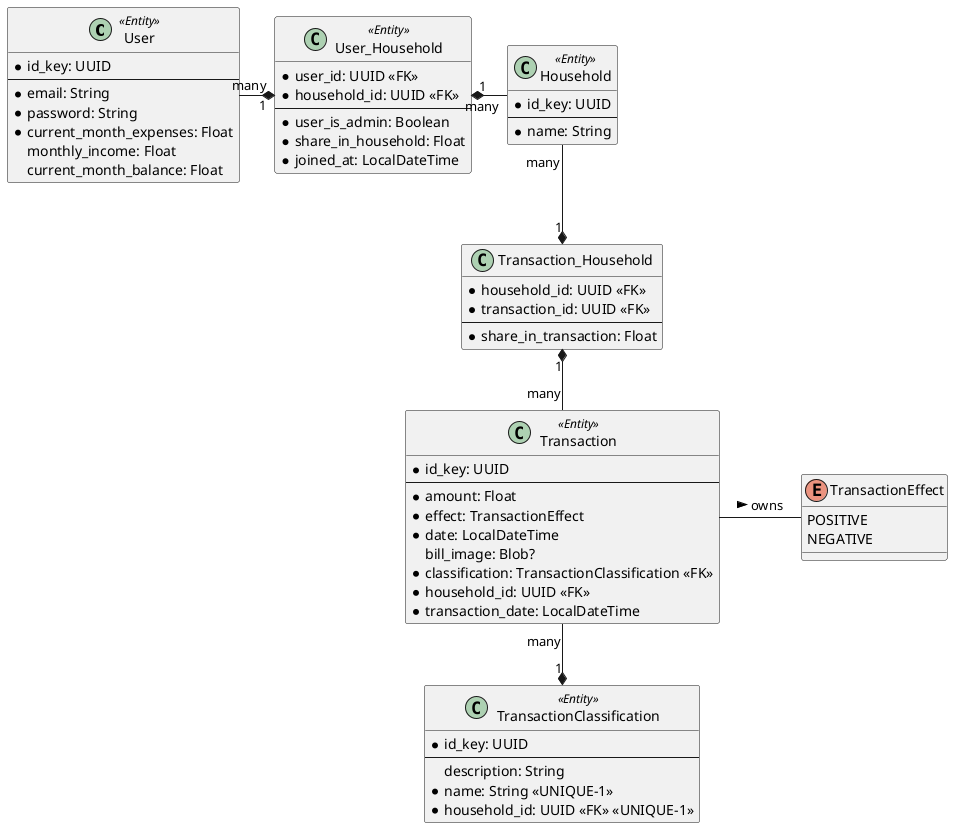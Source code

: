 @startuml

class User <<Entity>> {
    *id_key: UUID
    --
    *email: String
    *password: String
    *current_month_expenses: Float
    monthly_income: Float
    current_month_balance: Float
}

class User_Household <<Entity>>{
    *user_id: UUID <<FK>>
    *household_id: UUID <<FK>>
    --
    *user_is_admin: Boolean
    *share_in_household: Float
    *joined_at: LocalDateTime
}

User "many" -right-* "1" User_Household
User_Household "1" *-right- "many" Household

class Household <<Entity>>{
    *id_key: UUID
    --
    *name: String
}

class TransactionClassification <<Entity>>{
    * id_key: UUID
    --
    description: String
    *name: String <<UNIQUE-1>>
    *household_id: UUID <<FK>> <<UNIQUE-1>>
}

class Transaction <<Entity>>{
    *id_key: UUID
    --
    *amount: Float
    *effect: TransactionEffect
    *date: LocalDateTime
    bill_image: Blob?
    *classification: TransactionClassification <<FK>>
    *household_id: UUID <<FK>>
    *transaction_date: LocalDateTime
}

class Transaction_Household {
    *household_id: UUID <<FK>>
    *transaction_id: UUID <<FK>>
    --
    *share_in_transaction: Float
}

Transaction -right- TransactionEffect : > owns
Transaction "many" -up-* "1" Transaction_Household
Household "many" --* "1" Transaction_Household
Transaction  "many" --* "1" TransactionClassification

enum TransactionEffect {
    POSITIVE
    NEGATIVE
}


@enduml